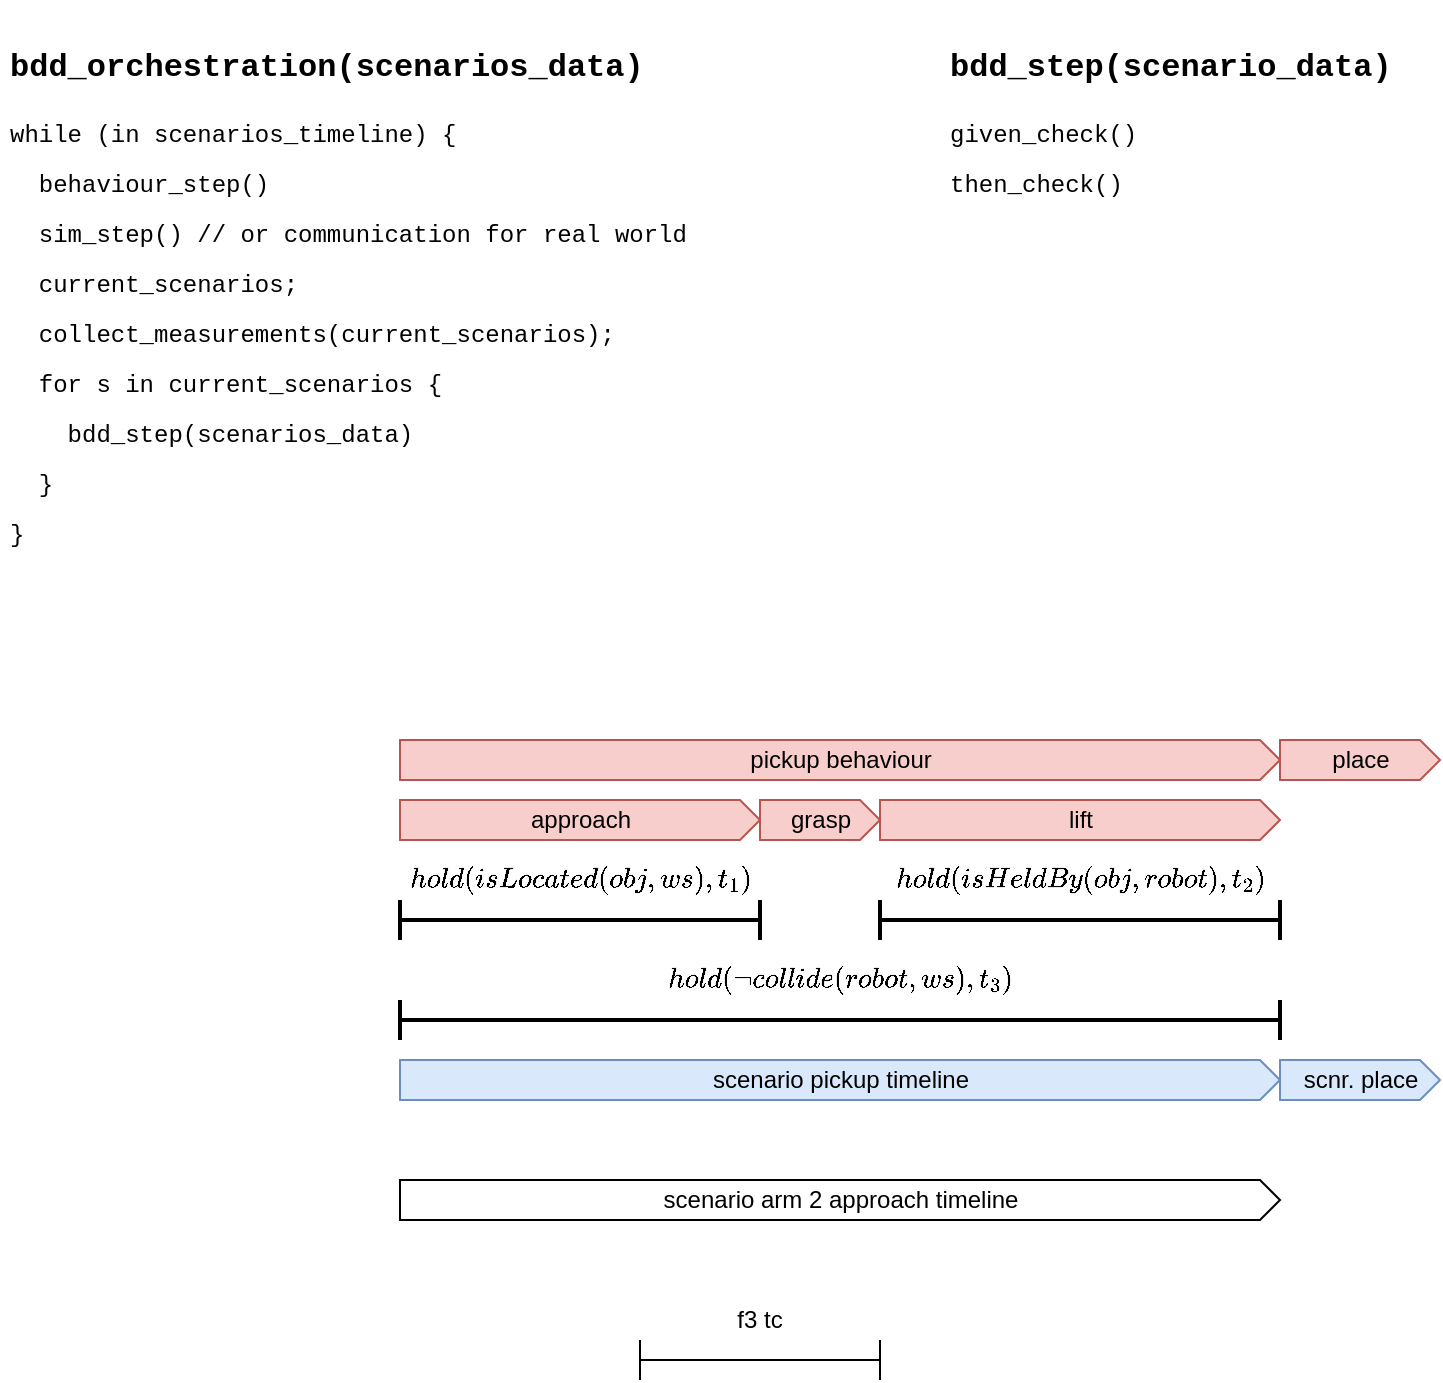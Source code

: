 <mxfile version="23.1.5" type="device">
  <diagram name="Page-1" id="6JFTuhXAX5A5z9w-y8QN">
    <mxGraphModel dx="844" dy="518" grid="1" gridSize="10" guides="1" tooltips="1" connect="1" arrows="1" fold="1" page="1" pageScale="1" pageWidth="1100" pageHeight="850" math="1" shadow="0">
      <root>
        <mxCell id="0" />
        <mxCell id="1" parent="0" />
        <mxCell id="PZ8QMNFM-fA0sixPna7i-5" value="scenario pickup timeline" style="html=1;shadow=0;dashed=0;align=center;verticalAlign=middle;shape=mxgraph.arrows2.arrow;dy=0;dx=10;notch=0;fillColor=#dae8fc;strokeColor=#6c8ebf;" parent="1" vertex="1">
          <mxGeometry x="240" y="620" width="440" height="20" as="geometry" />
        </mxCell>
        <mxCell id="PZ8QMNFM-fA0sixPna7i-6" value="$$hold(isLocated(obj, ws), t_1)$$" style="shape=crossbar;whiteSpace=wrap;html=1;rounded=1;verticalAlign=middle;labelPosition=center;verticalLabelPosition=top;align=center;strokeColor=#000000;strokeWidth=2;" parent="1" vertex="1">
          <mxGeometry x="240" y="540" width="180" height="20" as="geometry" />
        </mxCell>
        <mxCell id="PZ8QMNFM-fA0sixPna7i-10" value="f3 tc" style="shape=crossbar;whiteSpace=wrap;html=1;rounded=1;verticalAlign=middle;labelPosition=center;verticalLabelPosition=top;align=center;" parent="1" vertex="1">
          <mxGeometry x="360" y="760" width="120" height="20" as="geometry" />
        </mxCell>
        <mxCell id="PZ8QMNFM-fA0sixPna7i-12" value="$$hold(\neg{}collide(robot, ws), t_3)&lt;br&gt;$$" style="shape=crossbar;whiteSpace=wrap;html=1;rounded=1;verticalAlign=middle;labelPosition=center;verticalLabelPosition=top;align=center;strokeColor=#000000;strokeWidth=2;" parent="1" vertex="1">
          <mxGeometry x="240" y="590" width="440" height="20" as="geometry" />
        </mxCell>
        <mxCell id="PZ8QMNFM-fA0sixPna7i-13" value="$$hold(isHeldBy(obj, robot), t_2)$$" style="shape=crossbar;whiteSpace=wrap;html=1;rounded=1;verticalAlign=middle;labelPosition=center;verticalLabelPosition=top;align=center;strokeColor=#000000;strokeWidth=2;" parent="1" vertex="1">
          <mxGeometry x="480" y="540" width="200" height="20" as="geometry" />
        </mxCell>
        <mxCell id="PZ8QMNFM-fA0sixPna7i-14" value="&lt;h1&gt;&lt;font face=&quot;Courier New&quot; style=&quot;font-size: 16px;&quot;&gt;bdd_step(scenario_data)&lt;/font&gt;&lt;/h1&gt;&lt;p style=&quot;line-height: 100%;&quot;&gt;&lt;font face=&quot;Courier New&quot;&gt;given_check()&lt;/font&gt;&lt;/p&gt;&lt;p style=&quot;line-height: 100%;&quot;&gt;&lt;span style=&quot;font-family: &amp;quot;Courier New&amp;quot;; background-color: initial;&quot;&gt;then_check()&lt;/span&gt;&lt;br&gt;&lt;/p&gt;&lt;p style=&quot;line-height: 100%;&quot;&gt;&lt;br&gt;&lt;/p&gt;" style="text;html=1;spacing=5;spacingTop=-20;whiteSpace=wrap;overflow=hidden;rounded=0;" parent="1" vertex="1">
          <mxGeometry x="510" y="100" width="240" height="110" as="geometry" />
        </mxCell>
        <mxCell id="PZ8QMNFM-fA0sixPna7i-16" value="scenario arm 2 approach timeline" style="html=1;shadow=0;dashed=0;align=center;verticalAlign=middle;shape=mxgraph.arrows2.arrow;dy=0;dx=10;notch=0;" parent="1" vertex="1">
          <mxGeometry x="240" y="680" width="440" height="20" as="geometry" />
        </mxCell>
        <mxCell id="PZ8QMNFM-fA0sixPna7i-17" value="&lt;h1&gt;&lt;font face=&quot;Courier New&quot; style=&quot;font-size: 16px;&quot;&gt;bdd_orchestration(scenarios_data)&lt;/font&gt;&lt;/h1&gt;&lt;p style=&quot;line-height: 100%;&quot;&gt;&lt;font face=&quot;Courier New&quot;&gt;while (in scenarios_timeline) {&lt;/font&gt;&lt;/p&gt;&lt;p style=&quot;border-color: var(--border-color); line-height: 12px;&quot;&gt;&lt;font style=&quot;border-color: var(--border-color);&quot; face=&quot;Courier New&quot;&gt;&amp;nbsp; behaviour_step()&lt;/font&gt;&lt;/p&gt;&lt;p style=&quot;border-color: var(--border-color); line-height: 12px;&quot;&gt;&lt;font style=&quot;border-color: var(--border-color);&quot; face=&quot;Courier New&quot;&gt;&amp;nbsp; sim_step() // or communication for real world&lt;/font&gt;&lt;/p&gt;&lt;p style=&quot;line-height: 100%;&quot;&gt;&lt;font face=&quot;Courier New&quot;&gt;&amp;nbsp; current_scenarios;&lt;/font&gt;&lt;/p&gt;&lt;p style=&quot;line-height: 100%;&quot;&gt;&lt;font face=&quot;Courier New&quot;&gt;&amp;nbsp; collect_measurements(current_scenarios);&lt;/font&gt;&lt;/p&gt;&lt;p style=&quot;line-height: 100%;&quot;&gt;&lt;font face=&quot;Courier New&quot;&gt;&amp;nbsp; for s in current_scenarios {&lt;/font&gt;&lt;/p&gt;&lt;p style=&quot;line-height: 100%;&quot;&gt;&lt;font face=&quot;Courier New&quot;&gt;&amp;nbsp; &amp;nbsp; bdd_step(scenarios_data)&lt;/font&gt;&lt;/p&gt;&lt;p style=&quot;line-height: 100%;&quot;&gt;&lt;font face=&quot;Courier New&quot;&gt;&amp;nbsp; }&lt;/font&gt;&lt;/p&gt;&lt;p style=&quot;line-height: 100%;&quot;&gt;&lt;font face=&quot;Courier New&quot;&gt;}&lt;/font&gt;&lt;/p&gt;" style="text;html=1;spacing=5;spacingTop=-20;whiteSpace=wrap;overflow=hidden;rounded=0;" parent="1" vertex="1">
          <mxGeometry x="40" y="100" width="380" height="280" as="geometry" />
        </mxCell>
        <mxCell id="PZ8QMNFM-fA0sixPna7i-18" value="scnr. place" style="html=1;shadow=0;dashed=0;align=center;verticalAlign=middle;shape=mxgraph.arrows2.arrow;dy=0;dx=10;notch=0;fillColor=#dae8fc;strokeColor=#6c8ebf;" parent="1" vertex="1">
          <mxGeometry x="680" y="620" width="80" height="20" as="geometry" />
        </mxCell>
        <mxCell id="bbWoWWyiVMskqU1mX_R6-3" value="pickup behaviour" style="html=1;shadow=0;dashed=0;align=center;verticalAlign=middle;shape=mxgraph.arrows2.arrow;dy=0;dx=10;notch=0;fillColor=#f8cecc;strokeColor=#b85450;" parent="1" vertex="1">
          <mxGeometry x="240" y="460" width="440" height="20" as="geometry" />
        </mxCell>
        <mxCell id="bbWoWWyiVMskqU1mX_R6-4" value="place" style="html=1;shadow=0;dashed=0;align=center;verticalAlign=middle;shape=mxgraph.arrows2.arrow;dy=0;dx=10;notch=0;fillColor=#f8cecc;strokeColor=#b85450;" parent="1" vertex="1">
          <mxGeometry x="680" y="460" width="80" height="20" as="geometry" />
        </mxCell>
        <mxCell id="bbWoWWyiVMskqU1mX_R6-6" value="lift" style="html=1;shadow=0;dashed=0;align=center;verticalAlign=middle;shape=mxgraph.arrows2.arrow;dy=0;dx=10;notch=0;fillColor=#f8cecc;strokeColor=#b85450;" parent="1" vertex="1">
          <mxGeometry x="480" y="490" width="200" height="20" as="geometry" />
        </mxCell>
        <mxCell id="bbWoWWyiVMskqU1mX_R6-7" value="approach" style="html=1;shadow=0;dashed=0;align=center;verticalAlign=middle;shape=mxgraph.arrows2.arrow;dy=0;dx=10;notch=0;fillColor=#f8cecc;strokeColor=#b85450;" parent="1" vertex="1">
          <mxGeometry x="240" y="490" width="180" height="20" as="geometry" />
        </mxCell>
        <mxCell id="bbWoWWyiVMskqU1mX_R6-8" value="grasp" style="html=1;shadow=0;dashed=0;align=center;verticalAlign=middle;shape=mxgraph.arrows2.arrow;dy=0;dx=10;notch=0;fillColor=#f8cecc;strokeColor=#b85450;" parent="1" vertex="1">
          <mxGeometry x="420" y="490" width="60" height="20" as="geometry" />
        </mxCell>
      </root>
    </mxGraphModel>
  </diagram>
</mxfile>
